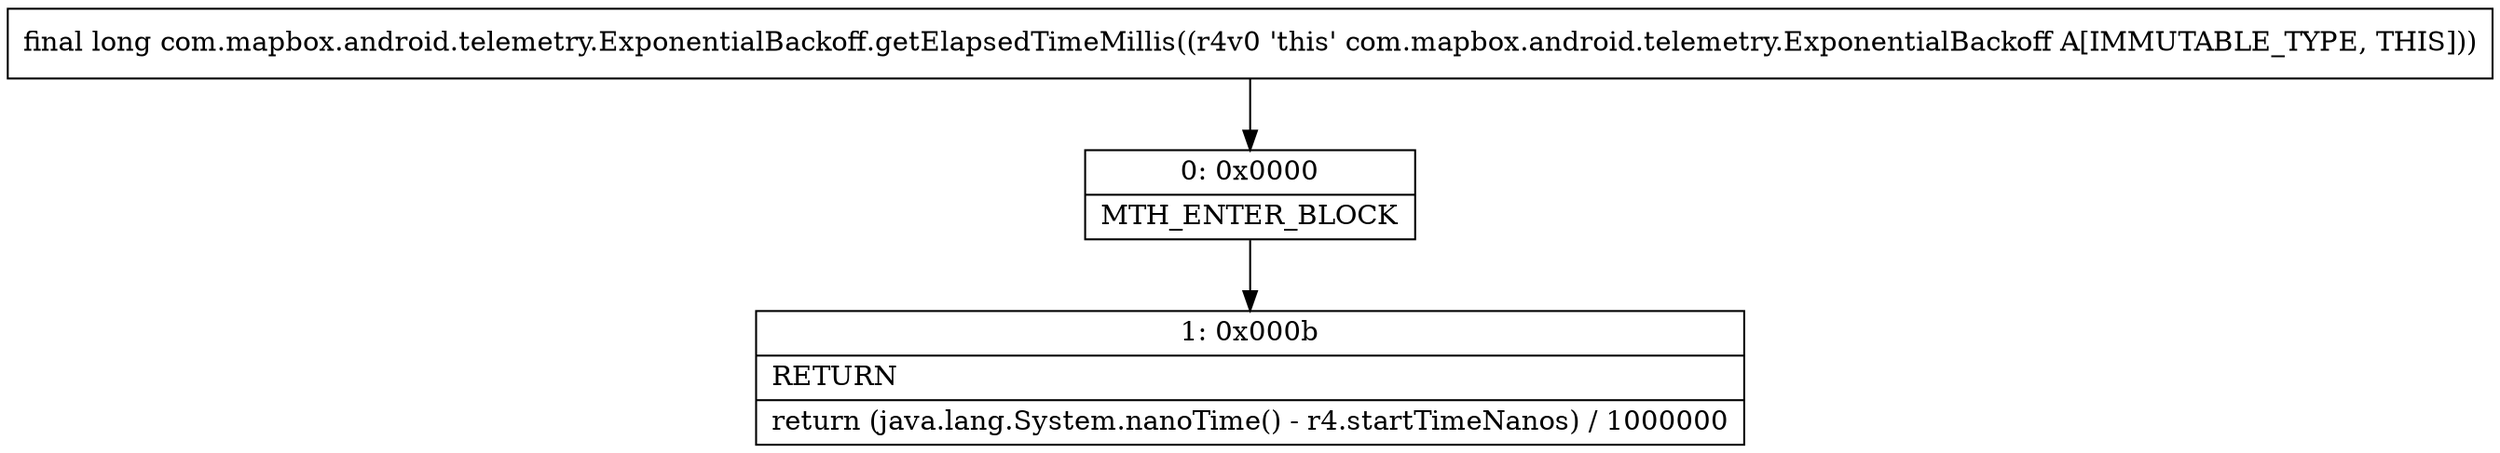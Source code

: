 digraph "CFG forcom.mapbox.android.telemetry.ExponentialBackoff.getElapsedTimeMillis()J" {
Node_0 [shape=record,label="{0\:\ 0x0000|MTH_ENTER_BLOCK\l}"];
Node_1 [shape=record,label="{1\:\ 0x000b|RETURN\l|return (java.lang.System.nanoTime() \- r4.startTimeNanos) \/ 1000000\l}"];
MethodNode[shape=record,label="{final long com.mapbox.android.telemetry.ExponentialBackoff.getElapsedTimeMillis((r4v0 'this' com.mapbox.android.telemetry.ExponentialBackoff A[IMMUTABLE_TYPE, THIS])) }"];
MethodNode -> Node_0;
Node_0 -> Node_1;
}

